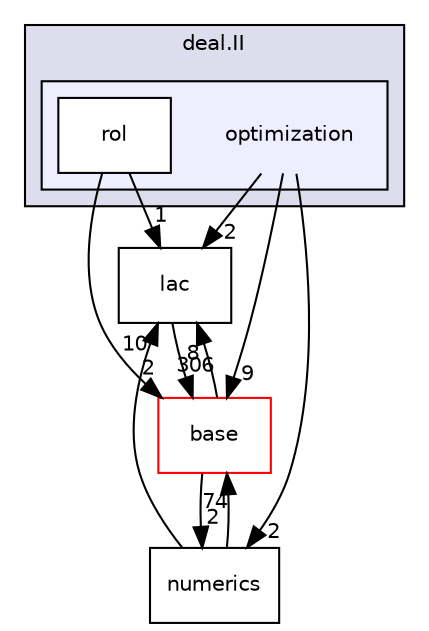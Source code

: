 digraph "include/deal.II/optimization" {
  compound=true
  node [ fontsize="10", fontname="Helvetica"];
  edge [ labelfontsize="10", labelfontname="Helvetica"];
  subgraph clusterdir_ee90d91a514b839c31faec7a1d916f67 {
    graph [ bgcolor="#ddddee", pencolor="black", label="deal.II" fontname="Helvetica", fontsize="10", URL="dir_ee90d91a514b839c31faec7a1d916f67.html"]
  subgraph clusterdir_007d705f3a94fda20fe145aff1772f9d {
    graph [ bgcolor="#eeeeff", pencolor="black", label="" URL="dir_007d705f3a94fda20fe145aff1772f9d.html"];
    dir_007d705f3a94fda20fe145aff1772f9d [shape=plaintext label="optimization"];
    dir_919e236f65f31c877eb38bcd0ceb585b [shape=box label="rol" color="black" fillcolor="white" style="filled" URL="dir_919e236f65f31c877eb38bcd0ceb585b.html"];
  }
  }
  dir_b2430326e20a3ae038db3bac19f0573b [shape=box label="lac" URL="dir_b2430326e20a3ae038db3bac19f0573b.html"];
  dir_90a2ad6518b731f1dc196d14153b8b6b [shape=box label="base" fillcolor="white" style="filled" color="red" URL="dir_90a2ad6518b731f1dc196d14153b8b6b.html"];
  dir_5c2eb6d9a7a6f1e9cd32e0e8abf42ca6 [shape=box label="numerics" URL="dir_5c2eb6d9a7a6f1e9cd32e0e8abf42ca6.html"];
  dir_b2430326e20a3ae038db3bac19f0573b->dir_90a2ad6518b731f1dc196d14153b8b6b [headlabel="306", labeldistance=1.5 headhref="dir_000013_000010.html"];
  dir_007d705f3a94fda20fe145aff1772f9d->dir_b2430326e20a3ae038db3bac19f0573b [headlabel="2", labeldistance=1.5 headhref="dir_000115_000013.html"];
  dir_007d705f3a94fda20fe145aff1772f9d->dir_90a2ad6518b731f1dc196d14153b8b6b [headlabel="9", labeldistance=1.5 headhref="dir_000115_000010.html"];
  dir_007d705f3a94fda20fe145aff1772f9d->dir_5c2eb6d9a7a6f1e9cd32e0e8abf42ca6 [headlabel="2", labeldistance=1.5 headhref="dir_000115_000089.html"];
  dir_919e236f65f31c877eb38bcd0ceb585b->dir_b2430326e20a3ae038db3bac19f0573b [headlabel="1", labeldistance=1.5 headhref="dir_000118_000013.html"];
  dir_919e236f65f31c877eb38bcd0ceb585b->dir_90a2ad6518b731f1dc196d14153b8b6b [headlabel="2", labeldistance=1.5 headhref="dir_000118_000010.html"];
  dir_90a2ad6518b731f1dc196d14153b8b6b->dir_b2430326e20a3ae038db3bac19f0573b [headlabel="8", labeldistance=1.5 headhref="dir_000010_000013.html"];
  dir_90a2ad6518b731f1dc196d14153b8b6b->dir_5c2eb6d9a7a6f1e9cd32e0e8abf42ca6 [headlabel="2", labeldistance=1.5 headhref="dir_000010_000089.html"];
  dir_5c2eb6d9a7a6f1e9cd32e0e8abf42ca6->dir_b2430326e20a3ae038db3bac19f0573b [headlabel="10", labeldistance=1.5 headhref="dir_000089_000013.html"];
  dir_5c2eb6d9a7a6f1e9cd32e0e8abf42ca6->dir_90a2ad6518b731f1dc196d14153b8b6b [headlabel="74", labeldistance=1.5 headhref="dir_000089_000010.html"];
}
